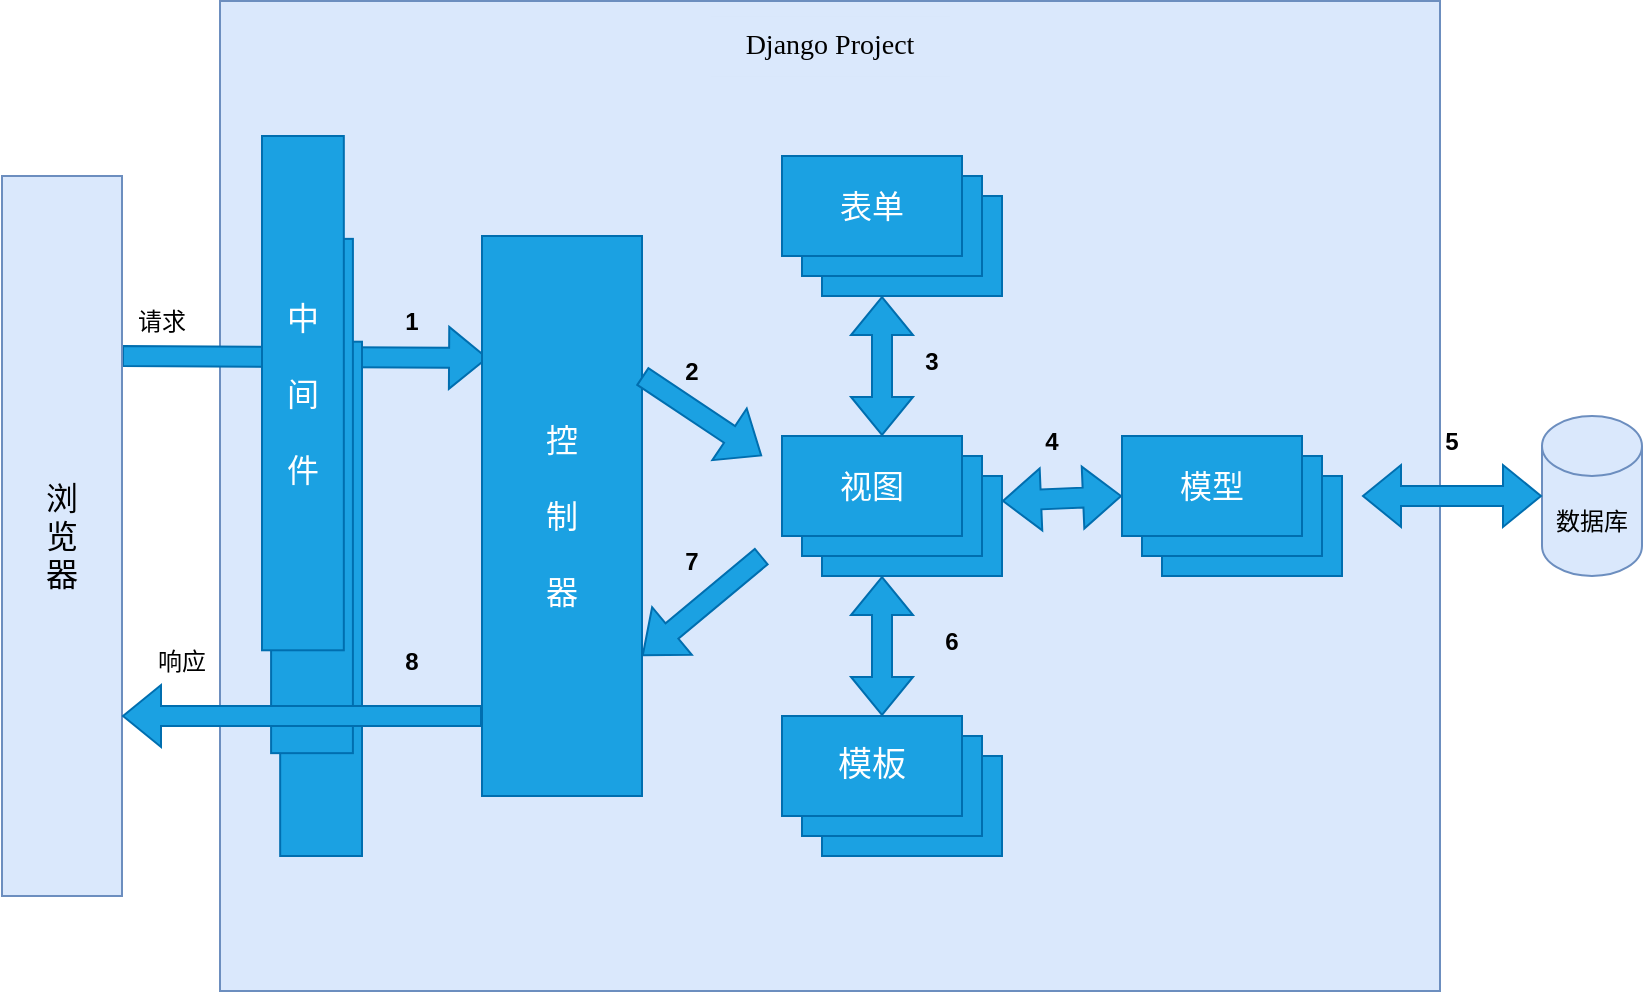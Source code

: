 <mxfile version="21.2.9" type="github">
  <diagram name="第 1 页" id="WKhIOD-sSd8dg47eQEBX">
    <mxGraphModel dx="1002" dy="573" grid="1" gridSize="10" guides="1" tooltips="1" connect="1" arrows="1" fold="1" page="1" pageScale="1" pageWidth="827" pageHeight="1169" math="0" shadow="0">
      <root>
        <mxCell id="0" />
        <mxCell id="1" parent="0" />
        <mxCell id="IdQw0IxQnr45Uq5ZEZwx-43" value="" style="edgeStyle=orthogonalEdgeStyle;rounded=0;orthogonalLoop=1;jettySize=auto;html=1;" edge="1" parent="1" source="IdQw0IxQnr45Uq5ZEZwx-2" target="IdQw0IxQnr45Uq5ZEZwx-18">
          <mxGeometry relative="1" as="geometry" />
        </mxCell>
        <mxCell id="IdQw0IxQnr45Uq5ZEZwx-2" value="数据库" style="shape=cylinder3;whiteSpace=wrap;html=1;boundedLbl=1;backgroundOutline=1;size=15;fillColor=#dae8fc;strokeColor=#6c8ebf;" vertex="1" parent="1">
          <mxGeometry x="770" y="250" width="50" height="80" as="geometry" />
        </mxCell>
        <mxCell id="IdQw0IxQnr45Uq5ZEZwx-7" value="" style="group;fillColor=#dae8fc;strokeColor=#6c8ebf;container=0;" vertex="1" connectable="0" parent="1">
          <mxGeometry x="109" y="42.5" width="610" height="495" as="geometry" />
        </mxCell>
        <mxCell id="IdQw0IxQnr45Uq5ZEZwx-5" value="&lt;font style=&quot;font-size: 14px;&quot; face=&quot;宋体&quot;&gt;Django Project&lt;/font&gt;" style="rounded=0;whiteSpace=wrap;html=1;strokeWidth=0;fillColor=#dae8fc;strokeColor=none;" vertex="1" parent="1">
          <mxGeometry x="354" y="50" width="120" height="30" as="geometry" />
        </mxCell>
        <mxCell id="IdQw0IxQnr45Uq5ZEZwx-16" value="" style="group" vertex="1" connectable="0" parent="1">
          <mxGeometry x="560" y="260" width="110" height="70" as="geometry" />
        </mxCell>
        <mxCell id="IdQw0IxQnr45Uq5ZEZwx-17" value="" style="rounded=0;whiteSpace=wrap;html=1;fillColor=#1ba1e2;fontColor=#ffffff;strokeColor=#006EAF;" vertex="1" parent="IdQw0IxQnr45Uq5ZEZwx-16">
          <mxGeometry x="20" y="20" width="90" height="50" as="geometry" />
        </mxCell>
        <mxCell id="IdQw0IxQnr45Uq5ZEZwx-18" value="" style="rounded=0;whiteSpace=wrap;html=1;fillColor=#1ba1e2;fontColor=#ffffff;strokeColor=#006EAF;" vertex="1" parent="IdQw0IxQnr45Uq5ZEZwx-16">
          <mxGeometry x="10" y="10" width="90" height="50" as="geometry" />
        </mxCell>
        <mxCell id="IdQw0IxQnr45Uq5ZEZwx-19" value="&lt;font style=&quot;font-size: 16px;&quot;&gt;模型&lt;/font&gt;" style="rounded=0;whiteSpace=wrap;html=1;fillColor=#1ba1e2;fontColor=#ffffff;strokeColor=#006EAF;" vertex="1" parent="IdQw0IxQnr45Uq5ZEZwx-16">
          <mxGeometry width="90" height="50" as="geometry" />
        </mxCell>
        <mxCell id="IdQw0IxQnr45Uq5ZEZwx-15" value="" style="group" vertex="1" connectable="0" parent="1">
          <mxGeometry x="390" y="260" width="110" height="70" as="geometry" />
        </mxCell>
        <mxCell id="IdQw0IxQnr45Uq5ZEZwx-13" value="" style="rounded=0;whiteSpace=wrap;html=1;fillColor=#1ba1e2;fontColor=#ffffff;strokeColor=#006EAF;" vertex="1" parent="IdQw0IxQnr45Uq5ZEZwx-15">
          <mxGeometry x="20" y="20" width="90" height="50" as="geometry" />
        </mxCell>
        <mxCell id="IdQw0IxQnr45Uq5ZEZwx-12" value="" style="rounded=0;whiteSpace=wrap;html=1;fillColor=#1ba1e2;fontColor=#ffffff;strokeColor=#006EAF;" vertex="1" parent="IdQw0IxQnr45Uq5ZEZwx-15">
          <mxGeometry x="10" y="10" width="90" height="50" as="geometry" />
        </mxCell>
        <mxCell id="IdQw0IxQnr45Uq5ZEZwx-11" value="&lt;font style=&quot;font-size: 16px;&quot;&gt;视图&lt;/font&gt;" style="rounded=0;whiteSpace=wrap;html=1;fillColor=#1ba1e2;fontColor=#ffffff;strokeColor=#006EAF;" vertex="1" parent="IdQw0IxQnr45Uq5ZEZwx-15">
          <mxGeometry width="90" height="50" as="geometry" />
        </mxCell>
        <mxCell id="IdQw0IxQnr45Uq5ZEZwx-24" value="" style="group" vertex="1" connectable="0" parent="1">
          <mxGeometry x="390" y="120" width="110" height="70" as="geometry" />
        </mxCell>
        <mxCell id="IdQw0IxQnr45Uq5ZEZwx-25" value="" style="rounded=0;whiteSpace=wrap;html=1;fillColor=#1ba1e2;fontColor=#ffffff;strokeColor=#006EAF;" vertex="1" parent="IdQw0IxQnr45Uq5ZEZwx-24">
          <mxGeometry x="20" y="20" width="90" height="50" as="geometry" />
        </mxCell>
        <mxCell id="IdQw0IxQnr45Uq5ZEZwx-26" value="" style="rounded=0;whiteSpace=wrap;html=1;fillColor=#1ba1e2;fontColor=#ffffff;strokeColor=#006EAF;" vertex="1" parent="IdQw0IxQnr45Uq5ZEZwx-24">
          <mxGeometry x="10" y="10" width="90" height="50" as="geometry" />
        </mxCell>
        <mxCell id="IdQw0IxQnr45Uq5ZEZwx-27" value="&lt;font style=&quot;font-size: 16px;&quot;&gt;表单&lt;/font&gt;" style="rounded=0;whiteSpace=wrap;html=1;fillColor=#1ba1e2;fontColor=#ffffff;strokeColor=#006EAF;" vertex="1" parent="IdQw0IxQnr45Uq5ZEZwx-24">
          <mxGeometry width="90" height="50" as="geometry" />
        </mxCell>
        <mxCell id="IdQw0IxQnr45Uq5ZEZwx-20" value="" style="group" vertex="1" connectable="0" parent="1">
          <mxGeometry x="390" y="400" width="110" height="70" as="geometry" />
        </mxCell>
        <mxCell id="IdQw0IxQnr45Uq5ZEZwx-21" value="" style="rounded=0;whiteSpace=wrap;html=1;fillColor=#1ba1e2;fontColor=#ffffff;strokeColor=#006EAF;" vertex="1" parent="IdQw0IxQnr45Uq5ZEZwx-20">
          <mxGeometry x="20" y="20" width="90" height="50" as="geometry" />
        </mxCell>
        <mxCell id="IdQw0IxQnr45Uq5ZEZwx-22" value="" style="rounded=0;whiteSpace=wrap;html=1;fillColor=#1ba1e2;fontColor=#ffffff;strokeColor=#006EAF;" vertex="1" parent="IdQw0IxQnr45Uq5ZEZwx-20">
          <mxGeometry x="10" y="10" width="90" height="50" as="geometry" />
        </mxCell>
        <mxCell id="IdQw0IxQnr45Uq5ZEZwx-23" value="&lt;font style=&quot;font-size: 17px;&quot;&gt;模板&lt;/font&gt;" style="rounded=0;whiteSpace=wrap;html=1;fillColor=#1ba1e2;fontColor=#ffffff;strokeColor=#006EAF;" vertex="1" parent="IdQw0IxQnr45Uq5ZEZwx-20">
          <mxGeometry width="90" height="50" as="geometry" />
        </mxCell>
        <mxCell id="IdQw0IxQnr45Uq5ZEZwx-35" value="" style="shape=flexArrow;endArrow=classic;html=1;rounded=0;entryX=0.038;entryY=0.218;entryDx=0;entryDy=0;entryPerimeter=0;exitX=1;exitY=0.25;exitDx=0;exitDy=0;fillColor=#1ba1e2;strokeColor=#006EAF;" edge="1" parent="1" source="IdQw0IxQnr45Uq5ZEZwx-34" target="IdQw0IxQnr45Uq5ZEZwx-33">
          <mxGeometry width="50" height="50" relative="1" as="geometry">
            <mxPoint x="380" y="290" as="sourcePoint" />
            <mxPoint x="430" y="240" as="targetPoint" />
          </mxGeometry>
        </mxCell>
        <mxCell id="IdQw0IxQnr45Uq5ZEZwx-29" value="" style="group" vertex="1" connectable="0" parent="1">
          <mxGeometry x="130" y="110" width="50" height="360" as="geometry" />
        </mxCell>
        <mxCell id="IdQw0IxQnr45Uq5ZEZwx-30" value="" style="rounded=0;whiteSpace=wrap;html=1;fillColor=#1ba1e2;fontColor=#ffffff;strokeColor=#006EAF;" vertex="1" parent="IdQw0IxQnr45Uq5ZEZwx-29">
          <mxGeometry x="9.091" y="102.857" width="40.909" height="257.143" as="geometry" />
        </mxCell>
        <mxCell id="IdQw0IxQnr45Uq5ZEZwx-31" value="" style="rounded=0;whiteSpace=wrap;html=1;fillColor=#1ba1e2;fontColor=#ffffff;strokeColor=#006EAF;" vertex="1" parent="IdQw0IxQnr45Uq5ZEZwx-29">
          <mxGeometry x="4.545" y="51.429" width="40.909" height="257.143" as="geometry" />
        </mxCell>
        <mxCell id="IdQw0IxQnr45Uq5ZEZwx-32" value="&lt;font style=&quot;font-size: 16px;&quot;&gt;中&lt;br&gt;&lt;br&gt;间&lt;br&gt;&lt;br&gt;件&lt;/font&gt;" style="rounded=0;whiteSpace=wrap;html=1;fillColor=#1ba1e2;fontColor=#ffffff;strokeColor=#006EAF;" vertex="1" parent="IdQw0IxQnr45Uq5ZEZwx-29">
          <mxGeometry width="40.909" height="257.143" as="geometry" />
        </mxCell>
        <mxCell id="IdQw0IxQnr45Uq5ZEZwx-33" value="&lt;font style=&quot;font-size: 16px;&quot;&gt;控&lt;br&gt;&lt;br&gt;制&lt;br&gt;&lt;br&gt;器&lt;/font&gt;" style="rounded=0;whiteSpace=wrap;html=1;fillColor=#1ba1e2;fontColor=#ffffff;strokeColor=#006EAF;" vertex="1" parent="1">
          <mxGeometry x="240" y="160" width="80" height="280" as="geometry" />
        </mxCell>
        <mxCell id="IdQw0IxQnr45Uq5ZEZwx-34" value="&lt;font face=&quot;宋体&quot; style=&quot;font-size: 16px;&quot;&gt;浏&lt;br style=&quot;&quot;&gt;览&lt;br style=&quot;&quot;&gt;器&lt;/font&gt;" style="rounded=0;whiteSpace=wrap;html=1;fillColor=#dae8fc;strokeColor=#6c8ebf;fontSize=11;" vertex="1" parent="1">
          <mxGeometry y="130" width="60" height="360" as="geometry" />
        </mxCell>
        <mxCell id="IdQw0IxQnr45Uq5ZEZwx-36" value="请求" style="rounded=0;whiteSpace=wrap;html=1;fillColor=none;strokeColor=none;" vertex="1" parent="1">
          <mxGeometry x="30" y="190" width="100" height="25" as="geometry" />
        </mxCell>
        <mxCell id="IdQw0IxQnr45Uq5ZEZwx-37" value="响应" style="rounded=0;whiteSpace=wrap;html=1;fillColor=none;strokeColor=none;" vertex="1" parent="1">
          <mxGeometry x="40" y="360" width="100" height="25" as="geometry" />
        </mxCell>
        <mxCell id="IdQw0IxQnr45Uq5ZEZwx-38" value="" style="shape=flexArrow;endArrow=classic;html=1;rounded=0;entryX=1;entryY=0.75;entryDx=0;entryDy=0;fillColor=#1ba1e2;strokeColor=#006EAF;" edge="1" parent="1" target="IdQw0IxQnr45Uq5ZEZwx-34">
          <mxGeometry width="50" height="50" relative="1" as="geometry">
            <mxPoint x="240" y="400" as="sourcePoint" />
            <mxPoint x="250" y="228" as="targetPoint" />
          </mxGeometry>
        </mxCell>
        <mxCell id="IdQw0IxQnr45Uq5ZEZwx-39" value="" style="shape=flexArrow;endArrow=classic;html=1;rounded=0;exitX=1;exitY=0.25;exitDx=0;exitDy=0;fillColor=#1ba1e2;strokeColor=#006EAF;" edge="1" parent="1" source="IdQw0IxQnr45Uq5ZEZwx-33">
          <mxGeometry width="50" height="50" relative="1" as="geometry">
            <mxPoint x="20" y="230" as="sourcePoint" />
            <mxPoint x="380" y="270" as="targetPoint" />
          </mxGeometry>
        </mxCell>
        <mxCell id="IdQw0IxQnr45Uq5ZEZwx-40" value="" style="shape=flexArrow;endArrow=classic;html=1;rounded=0;fillColor=#1ba1e2;strokeColor=#006EAF;" edge="1" parent="1">
          <mxGeometry width="50" height="50" relative="1" as="geometry">
            <mxPoint x="380" y="320" as="sourcePoint" />
            <mxPoint x="320" y="370" as="targetPoint" />
          </mxGeometry>
        </mxCell>
        <mxCell id="IdQw0IxQnr45Uq5ZEZwx-41" value="" style="shape=flexArrow;endArrow=classic;startArrow=classic;html=1;rounded=0;fillColor=#1ba1e2;strokeColor=#006EAF;" edge="1" parent="1">
          <mxGeometry width="100" height="100" relative="1" as="geometry">
            <mxPoint x="440" y="260" as="sourcePoint" />
            <mxPoint x="440" y="190" as="targetPoint" />
          </mxGeometry>
        </mxCell>
        <mxCell id="IdQw0IxQnr45Uq5ZEZwx-42" value="" style="shape=flexArrow;endArrow=classic;startArrow=classic;html=1;rounded=0;fillColor=#1ba1e2;strokeColor=#006EAF;exitX=1;exitY=0.25;exitDx=0;exitDy=0;" edge="1" parent="1" source="IdQw0IxQnr45Uq5ZEZwx-13">
          <mxGeometry width="100" height="100" relative="1" as="geometry">
            <mxPoint x="450" y="270" as="sourcePoint" />
            <mxPoint x="560" y="290" as="targetPoint" />
          </mxGeometry>
        </mxCell>
        <mxCell id="IdQw0IxQnr45Uq5ZEZwx-44" value="" style="shape=flexArrow;endArrow=classic;startArrow=classic;html=1;rounded=0;fillColor=#1ba1e2;strokeColor=#006EAF;entryX=0;entryY=0.5;entryDx=0;entryDy=0;entryPerimeter=0;" edge="1" parent="1" target="IdQw0IxQnr45Uq5ZEZwx-2">
          <mxGeometry width="100" height="100" relative="1" as="geometry">
            <mxPoint x="680" y="290" as="sourcePoint" />
            <mxPoint x="570" y="300" as="targetPoint" />
          </mxGeometry>
        </mxCell>
        <mxCell id="IdQw0IxQnr45Uq5ZEZwx-45" value="" style="shape=flexArrow;endArrow=classic;startArrow=classic;html=1;rounded=0;fillColor=#1ba1e2;strokeColor=#006EAF;" edge="1" parent="1">
          <mxGeometry width="100" height="100" relative="1" as="geometry">
            <mxPoint x="440" y="330" as="sourcePoint" />
            <mxPoint x="440" y="400" as="targetPoint" />
          </mxGeometry>
        </mxCell>
        <mxCell id="IdQw0IxQnr45Uq5ZEZwx-47" value="1" style="rounded=0;whiteSpace=wrap;html=1;fillColor=none;strokeColor=none;fontStyle=1" vertex="1" parent="1">
          <mxGeometry x="190" y="190" width="30" height="25" as="geometry" />
        </mxCell>
        <mxCell id="IdQw0IxQnr45Uq5ZEZwx-48" value="2" style="rounded=0;whiteSpace=wrap;html=1;fillColor=none;strokeColor=none;fontStyle=1" vertex="1" parent="1">
          <mxGeometry x="330" y="215" width="30" height="25" as="geometry" />
        </mxCell>
        <mxCell id="IdQw0IxQnr45Uq5ZEZwx-49" value="3" style="rounded=0;whiteSpace=wrap;html=1;fillColor=none;strokeColor=none;fontStyle=1" vertex="1" parent="1">
          <mxGeometry x="450" y="210" width="30" height="25" as="geometry" />
        </mxCell>
        <mxCell id="IdQw0IxQnr45Uq5ZEZwx-50" value="4" style="rounded=0;whiteSpace=wrap;html=1;fillColor=none;strokeColor=none;fontStyle=1" vertex="1" parent="1">
          <mxGeometry x="510" y="250" width="30" height="25" as="geometry" />
        </mxCell>
        <mxCell id="IdQw0IxQnr45Uq5ZEZwx-51" value="5" style="rounded=0;whiteSpace=wrap;html=1;fillColor=none;strokeColor=none;fontStyle=1" vertex="1" parent="1">
          <mxGeometry x="710" y="250" width="30" height="25" as="geometry" />
        </mxCell>
        <mxCell id="IdQw0IxQnr45Uq5ZEZwx-52" value="6" style="rounded=0;whiteSpace=wrap;html=1;fillColor=none;strokeColor=none;fontStyle=1" vertex="1" parent="1">
          <mxGeometry x="460" y="350" width="30" height="25" as="geometry" />
        </mxCell>
        <mxCell id="IdQw0IxQnr45Uq5ZEZwx-53" value="7" style="rounded=0;whiteSpace=wrap;html=1;fillColor=none;strokeColor=none;fontStyle=1" vertex="1" parent="1">
          <mxGeometry x="330" y="310" width="30" height="25" as="geometry" />
        </mxCell>
        <mxCell id="IdQw0IxQnr45Uq5ZEZwx-54" value="8" style="rounded=0;whiteSpace=wrap;html=1;fillColor=none;strokeColor=none;fontStyle=1" vertex="1" parent="1">
          <mxGeometry x="190" y="360" width="30" height="25" as="geometry" />
        </mxCell>
      </root>
    </mxGraphModel>
  </diagram>
</mxfile>
